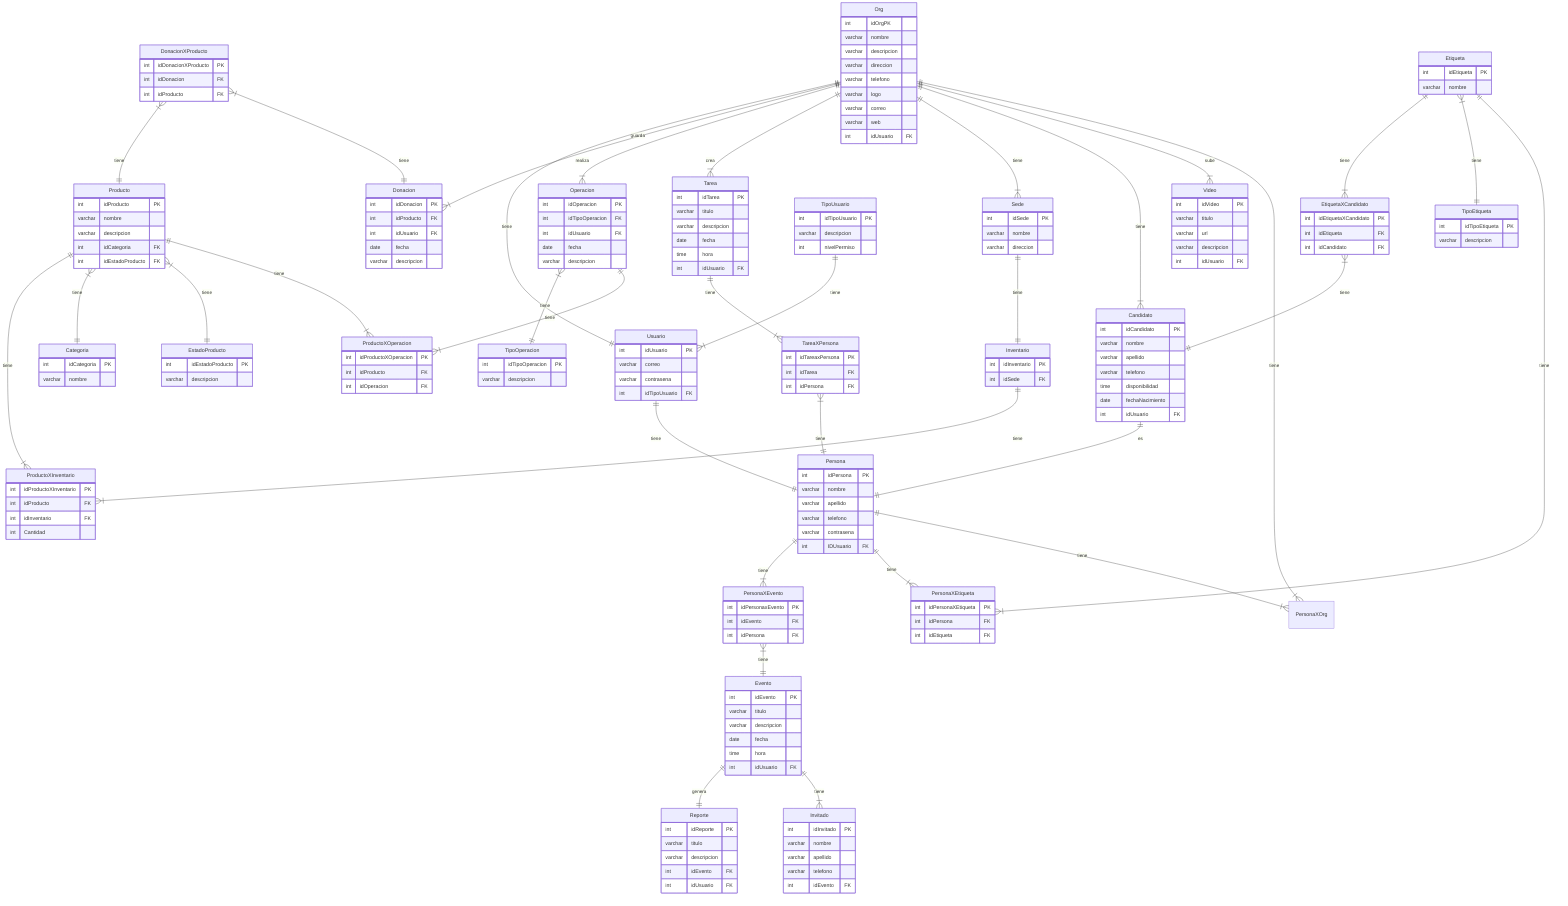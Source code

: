 erDiagram

Org ||--|| Usuario : tiene
Org ||--|{ Donacion : guarda
Org ||--|{ Operacion : realiza
Org ||--|{ Tarea : crea
Org ||--|{ Sede : tiene
Org ||--|{ Candidato : tiene
Org ||--|{ Video : sube
TipoUsuario ||--|{ Usuario : tiene
Usuario ||--|| Persona : tiene
Sede ||--|| Inventario : tiene
Inventario ||--|{ ProductoXInventario : tiene
Producto ||--|{ ProductoXInventario : tiene
Producto }|--|| Categoria : tiene
Producto }|--|| EstadoProducto : tiene
Producto ||--|{ ProductoXOperacion : tiene
DonacionXProducto }|--|| Producto : tiene
DonacionXProducto }|--|| Donacion : tiene
TareaXPersona }|--|| Persona : tiene
Persona ||--|{ PersonaXEvento : tiene
Persona ||--|{ PersonaXEtiqueta : tiene
Etiqueta ||--|{ EtiquetaXCandidato : tiene
Etiqueta }|--|| TipoEtiqueta : tiene
Etiqueta ||--|{ PersonaXEtiqueta : tiene
Operacion }|--|| TipoOperacion : tiene
Operacion ||--|{ ProductoXOperacion : tiene
Evento ||--|| Reporte : genera
PersonaXEvento }|--|| Evento : tiene
Evento ||--|{ Invitado : tiene
Tarea ||--|{ TareaXPersona : tiene
EtiquetaXCandidato }|--|| Candidato : tiene
Candidato ||--|| Persona : es
Persona ||--|{ PersonaXOrg : tiene
PersonaXOrg }|--|| Org : tiene

    TipoUsuario {
        int idTipoUsuario PK
        varchar descripcion
        int nivelPermiso
    }

    Inventario{
        int idInventario PK
        int idSede FK
    }

    Sede{
        int idSede PK
        varchar nombre
        varchar direccion
    }

    Producto{
        int idProducto PK
        varchar nombre
        varchar descripcion
        int idCategoria FK
        int idEstadoProducto FK
    }

    Categoria{
        int idCategoria PK
        varchar nombre
    }

    ProductoXInventario{
        int idProductoXInventario PK
        int idProducto FK
        int idInventario FK
        int Cantidad 
    }

    EstadoProducto{
        int idEstadoProducto PK
        varchar descripcion
    }
   
    Donacion{
        int idDonacion PK
        int idProducto FK
        int idUsuario FK
        date fecha
        varchar descripcion
    }

    DonacionXProducto{
        int idDonacionXProducto PK
        int idDonacion FK
        int idProducto FK
    }

    Operacion{
        int idOperacion PK
        int idTipoOperacion FK
        int idUsuario FK
        date fecha
        varchar descripcion
    }

    TipoOperacion{
        int idTipoOperacion PK
        varchar descripcion
    }

    ProductoXOperacion{
        int idProductoXOperacion PK
        int idProducto FK
        int idOperacion FK
    }

    Video{
        int idVideo PK
        varchar titulo
        varchar url
        varchar descripcion
        int idUsuario FK
    }
    
    Tarea{
        int idTarea PK
        varchar titulo
        varchar descripcion
        date fecha
        time hora
        int idUsuario FK
    }

    Evento{
        int idEvento PK
        varchar titulo
        varchar descripcion
        date fecha
        time hora
        int idUsuario FK
    }

    Reporte{
        int idReporte PK
        varchar titulo
        varchar descripcion
        int idEvento FK
        int idUsuario FK
    }

    Usuario{
        int idUsuario PK 
        varchar correo
        varchar contrasena
        int idTipoUsuario FK
    }

    Persona{
        int idPersona PK
        varchar nombre
        varchar apellido
        varchar telefono
        varchar contrasena
        int IDUsuario FK
    }

    Etiqueta{
        int idEtiqueta PK
        varchar nombre
    }

    TipoEtiqueta{
        int idTipoEtiqueta PK
        varchar descripcion
    }

    PersonaXEtiqueta{
        int idPersonaXEtiqueta PK
        int idPersona FK
        int idEtiqueta FK
    }

    Candidato{
        int idCandidato PK
        varchar nombre
        varchar apellido
        varchar telefono
        time disponibilidad
        date fechaNacimiento
	int idUsuario FK
    }

    EtiquetaXCandidato{
        int idEtiquetaXCandidato PK
        int idEtiqueta FK
        int idCandidato FK
    }

    Org{
        int idOrgPK
        varchar nombre
        varchar descripcion
        varchar direccion
        varchar telefono
        varchar logo
        varchar correo
        varchar web
        int idUsuario FK
    }

    Invitado{
        int idInvitado PK
        varchar nombre
        varchar apellido
        varchar telefono
        int idEvento FK
    }

    TareaXPersona{
        int idTareaxPersona PK
        int idTarea FK
        int idPersona FK
    }

    PersonaXEvento{
        int idPersonaxEvento PK
        int idEvento FK
        int idPersona FK
    }